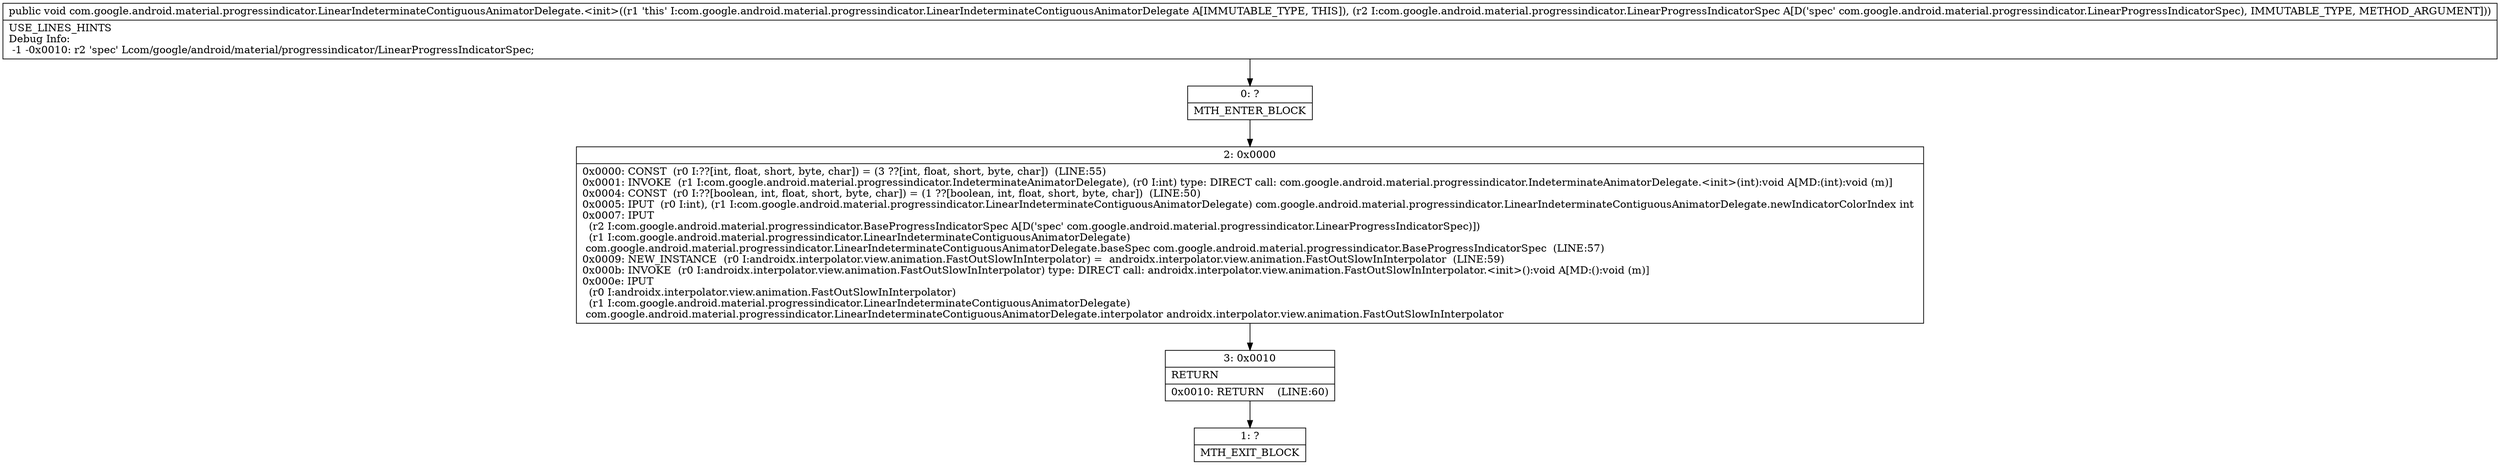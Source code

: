 digraph "CFG forcom.google.android.material.progressindicator.LinearIndeterminateContiguousAnimatorDelegate.\<init\>(Lcom\/google\/android\/material\/progressindicator\/LinearProgressIndicatorSpec;)V" {
Node_0 [shape=record,label="{0\:\ ?|MTH_ENTER_BLOCK\l}"];
Node_2 [shape=record,label="{2\:\ 0x0000|0x0000: CONST  (r0 I:??[int, float, short, byte, char]) = (3 ??[int, float, short, byte, char])  (LINE:55)\l0x0001: INVOKE  (r1 I:com.google.android.material.progressindicator.IndeterminateAnimatorDelegate), (r0 I:int) type: DIRECT call: com.google.android.material.progressindicator.IndeterminateAnimatorDelegate.\<init\>(int):void A[MD:(int):void (m)]\l0x0004: CONST  (r0 I:??[boolean, int, float, short, byte, char]) = (1 ??[boolean, int, float, short, byte, char])  (LINE:50)\l0x0005: IPUT  (r0 I:int), (r1 I:com.google.android.material.progressindicator.LinearIndeterminateContiguousAnimatorDelegate) com.google.android.material.progressindicator.LinearIndeterminateContiguousAnimatorDelegate.newIndicatorColorIndex int \l0x0007: IPUT  \l  (r2 I:com.google.android.material.progressindicator.BaseProgressIndicatorSpec A[D('spec' com.google.android.material.progressindicator.LinearProgressIndicatorSpec)])\l  (r1 I:com.google.android.material.progressindicator.LinearIndeterminateContiguousAnimatorDelegate)\l com.google.android.material.progressindicator.LinearIndeterminateContiguousAnimatorDelegate.baseSpec com.google.android.material.progressindicator.BaseProgressIndicatorSpec  (LINE:57)\l0x0009: NEW_INSTANCE  (r0 I:androidx.interpolator.view.animation.FastOutSlowInInterpolator) =  androidx.interpolator.view.animation.FastOutSlowInInterpolator  (LINE:59)\l0x000b: INVOKE  (r0 I:androidx.interpolator.view.animation.FastOutSlowInInterpolator) type: DIRECT call: androidx.interpolator.view.animation.FastOutSlowInInterpolator.\<init\>():void A[MD:():void (m)]\l0x000e: IPUT  \l  (r0 I:androidx.interpolator.view.animation.FastOutSlowInInterpolator)\l  (r1 I:com.google.android.material.progressindicator.LinearIndeterminateContiguousAnimatorDelegate)\l com.google.android.material.progressindicator.LinearIndeterminateContiguousAnimatorDelegate.interpolator androidx.interpolator.view.animation.FastOutSlowInInterpolator \l}"];
Node_3 [shape=record,label="{3\:\ 0x0010|RETURN\l|0x0010: RETURN    (LINE:60)\l}"];
Node_1 [shape=record,label="{1\:\ ?|MTH_EXIT_BLOCK\l}"];
MethodNode[shape=record,label="{public void com.google.android.material.progressindicator.LinearIndeterminateContiguousAnimatorDelegate.\<init\>((r1 'this' I:com.google.android.material.progressindicator.LinearIndeterminateContiguousAnimatorDelegate A[IMMUTABLE_TYPE, THIS]), (r2 I:com.google.android.material.progressindicator.LinearProgressIndicatorSpec A[D('spec' com.google.android.material.progressindicator.LinearProgressIndicatorSpec), IMMUTABLE_TYPE, METHOD_ARGUMENT]))  | USE_LINES_HINTS\lDebug Info:\l  \-1 \-0x0010: r2 'spec' Lcom\/google\/android\/material\/progressindicator\/LinearProgressIndicatorSpec;\l}"];
MethodNode -> Node_0;Node_0 -> Node_2;
Node_2 -> Node_3;
Node_3 -> Node_1;
}

